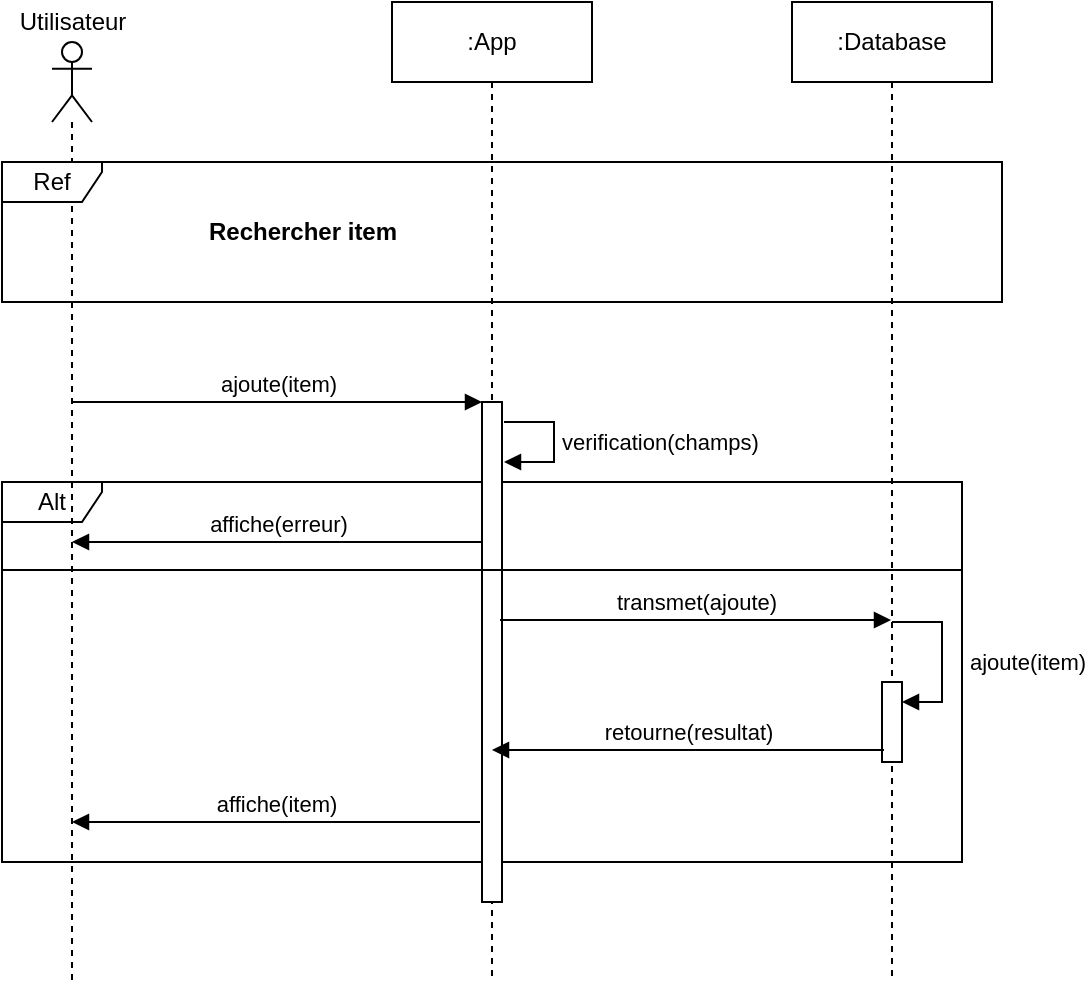 <mxfile version="13.8.8" type="google"><diagram id="sa0JMG173kbixnqZa-4e" name="Page-1"><mxGraphModel dx="946" dy="687" grid="1" gridSize="10" guides="1" tooltips="1" connect="1" arrows="1" fold="1" page="1" pageScale="1" pageWidth="827" pageHeight="1169" math="0" shadow="0"><root><mxCell id="0"/><mxCell id="1" parent="0"/><mxCell id="AQNpMYWqDqfYz-Xutt1x-43" value="Alt" style="shape=umlFrame;whiteSpace=wrap;html=1;width=50;height=20;" vertex="1" parent="1"><mxGeometry x="150" y="350" width="480" height="190" as="geometry"/></mxCell><mxCell id="AQNpMYWqDqfYz-Xutt1x-1" value="" style="shape=umlLifeline;participant=umlActor;perimeter=lifelinePerimeter;whiteSpace=wrap;html=1;container=1;collapsible=0;recursiveResize=0;verticalAlign=top;spacingTop=36;outlineConnect=0;" vertex="1" parent="1"><mxGeometry x="175" y="130" width="20" height="470" as="geometry"/></mxCell><mxCell id="AQNpMYWqDqfYz-Xutt1x-2" value="Utilisateur" style="text;html=1;align=center;verticalAlign=middle;resizable=0;points=[];autosize=1;" vertex="1" parent="1"><mxGeometry x="150" y="110" width="70" height="20" as="geometry"/></mxCell><mxCell id="AQNpMYWqDqfYz-Xutt1x-3" value=":App" style="shape=umlLifeline;perimeter=lifelinePerimeter;whiteSpace=wrap;html=1;container=1;collapsible=0;recursiveResize=0;outlineConnect=0;" vertex="1" parent="1"><mxGeometry x="345" y="110" width="100" height="490" as="geometry"/></mxCell><mxCell id="AQNpMYWqDqfYz-Xutt1x-11" value="" style="html=1;points=[];perimeter=orthogonalPerimeter;" vertex="1" parent="AQNpMYWqDqfYz-Xutt1x-3"><mxGeometry x="45" y="200" width="10" height="250" as="geometry"/></mxCell><mxCell id="AQNpMYWqDqfYz-Xutt1x-4" value=":Database" style="shape=umlLifeline;perimeter=lifelinePerimeter;whiteSpace=wrap;html=1;container=1;collapsible=0;recursiveResize=0;outlineConnect=0;" vertex="1" parent="1"><mxGeometry x="545" y="110" width="100" height="490" as="geometry"/></mxCell><mxCell id="AQNpMYWqDqfYz-Xutt1x-45" value="" style="html=1;points=[];perimeter=orthogonalPerimeter;" vertex="1" parent="AQNpMYWqDqfYz-Xutt1x-4"><mxGeometry x="45" y="340" width="10" height="40" as="geometry"/></mxCell><mxCell id="AQNpMYWqDqfYz-Xutt1x-46" value="ajoute(item)" style="edgeStyle=orthogonalEdgeStyle;html=1;align=left;spacingLeft=2;endArrow=block;rounded=0;" edge="1" parent="AQNpMYWqDqfYz-Xutt1x-4"><mxGeometry x="0.059" y="10" relative="1" as="geometry"><mxPoint x="50" y="310" as="sourcePoint"/><Array as="points"><mxPoint x="75" y="310"/><mxPoint x="75" y="350"/><mxPoint x="55" y="350"/></Array><mxPoint x="55" y="350" as="targetPoint"/><mxPoint as="offset"/></mxGeometry></mxCell><mxCell id="AQNpMYWqDqfYz-Xutt1x-5" value="Ref" style="shape=umlFrame;whiteSpace=wrap;html=1;width=50;height=20;" vertex="1" parent="1"><mxGeometry x="150" y="190" width="500" height="70" as="geometry"/></mxCell><mxCell id="AQNpMYWqDqfYz-Xutt1x-12" value="ajoute(item)" style="html=1;verticalAlign=bottom;endArrow=block;entryX=0;entryY=0;" edge="1" target="AQNpMYWqDqfYz-Xutt1x-11" parent="1"><mxGeometry relative="1" as="geometry"><mxPoint x="185" y="310" as="sourcePoint"/></mxGeometry></mxCell><mxCell id="AQNpMYWqDqfYz-Xutt1x-19" value="transmet(ajoute)" style="html=1;verticalAlign=bottom;endArrow=block;exitX=0.9;exitY=0.436;exitDx=0;exitDy=0;exitPerimeter=0;" edge="1" target="AQNpMYWqDqfYz-Xutt1x-4" parent="1" source="AQNpMYWqDqfYz-Xutt1x-11"><mxGeometry relative="1" as="geometry"><mxPoint x="401" y="380" as="sourcePoint"/><mxPoint x="581.5" y="370" as="targetPoint"/><Array as="points"><mxPoint x="497" y="419"/></Array></mxGeometry></mxCell><mxCell id="AQNpMYWqDqfYz-Xutt1x-24" value="retourne(resultat)" style="html=1;verticalAlign=bottom;endArrow=block;exitX=0.1;exitY=0.85;exitDx=0;exitDy=0;exitPerimeter=0;" edge="1" target="AQNpMYWqDqfYz-Xutt1x-3" parent="1" source="AQNpMYWqDqfYz-Xutt1x-45"><mxGeometry relative="1" as="geometry"><mxPoint x="590" y="521.25" as="sourcePoint"/><mxPoint x="410" y="456" as="targetPoint"/><Array as="points"/></mxGeometry></mxCell><mxCell id="AQNpMYWqDqfYz-Xutt1x-27" value="affiche(item)" style="html=1;verticalAlign=bottom;endArrow=block;exitX=-0.1;exitY=0.84;exitDx=0;exitDy=0;exitPerimeter=0;" edge="1" target="AQNpMYWqDqfYz-Xutt1x-1" parent="1" source="AQNpMYWqDqfYz-Xutt1x-11"><mxGeometry relative="1" as="geometry"><mxPoint x="400" y="480" as="sourcePoint"/><mxPoint x="195.5" y="480" as="targetPoint"/><Array as="points"><mxPoint x="290" y="520"/></Array></mxGeometry></mxCell><mxCell id="AQNpMYWqDqfYz-Xutt1x-30" value="Rechercher item" style="text;html=1;align=center;verticalAlign=middle;resizable=0;points=[];autosize=1;fontStyle=1" vertex="1" parent="1"><mxGeometry x="245" y="215" width="110" height="20" as="geometry"/></mxCell><mxCell id="AQNpMYWqDqfYz-Xutt1x-35" value="" style="line;strokeWidth=1;fillColor=none;align=left;verticalAlign=middle;spacingTop=-1;spacingLeft=3;spacingRight=3;rotatable=0;labelPosition=right;points=[];portConstraint=eastwest;" vertex="1" parent="1"><mxGeometry x="150" y="390" width="480" height="8" as="geometry"/></mxCell><mxCell id="AQNpMYWqDqfYz-Xutt1x-38" value="verification(champs)" style="edgeStyle=orthogonalEdgeStyle;html=1;align=left;spacingLeft=2;endArrow=block;rounded=0;" edge="1" parent="1"><mxGeometry relative="1" as="geometry"><mxPoint x="401" y="320" as="sourcePoint"/><Array as="points"><mxPoint x="426" y="320"/></Array><mxPoint x="401" y="340" as="targetPoint"/></mxGeometry></mxCell><mxCell id="AQNpMYWqDqfYz-Xutt1x-41" value="affiche(erreur)" style="html=1;verticalAlign=bottom;endArrow=block;" edge="1" parent="1" source="AQNpMYWqDqfYz-Xutt1x-11" target="AQNpMYWqDqfYz-Xutt1x-1"><mxGeometry relative="1" as="geometry"><mxPoint x="389" y="420" as="sourcePoint"/><mxPoint x="195" y="371" as="targetPoint"/><Array as="points"><mxPoint x="230" y="380"/></Array></mxGeometry></mxCell></root></mxGraphModel></diagram></mxfile>